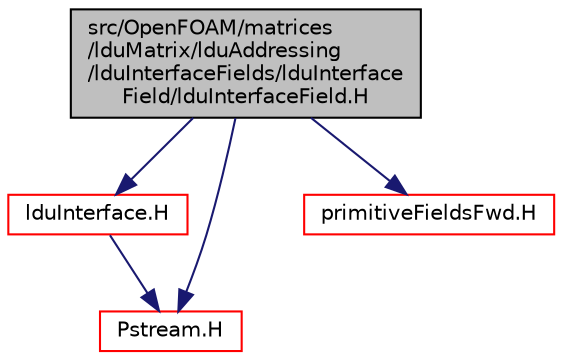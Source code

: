 digraph "src/OpenFOAM/matrices/lduMatrix/lduAddressing/lduInterfaceFields/lduInterfaceField/lduInterfaceField.H"
{
  bgcolor="transparent";
  edge [fontname="Helvetica",fontsize="10",labelfontname="Helvetica",labelfontsize="10"];
  node [fontname="Helvetica",fontsize="10",shape=record];
  Node0 [label="src/OpenFOAM/matrices\l/lduMatrix/lduAddressing\l/lduInterfaceFields/lduInterface\lField/lduInterfaceField.H",height=0.2,width=0.4,color="black", fillcolor="grey75", style="filled", fontcolor="black"];
  Node0 -> Node1 [color="midnightblue",fontsize="10",style="solid",fontname="Helvetica"];
  Node1 [label="lduInterface.H",height=0.2,width=0.4,color="red",URL="$a11267.html"];
  Node1 -> Node97 [color="midnightblue",fontsize="10",style="solid",fontname="Helvetica"];
  Node97 [label="Pstream.H",height=0.2,width=0.4,color="red",URL="$a09860.html"];
  Node0 -> Node98 [color="midnightblue",fontsize="10",style="solid",fontname="Helvetica"];
  Node98 [label="primitiveFieldsFwd.H",height=0.2,width=0.4,color="red",URL="$a10352.html",tooltip="Forward declarations of the specialisations of Field<T> for scalar, vector and tensor. "];
  Node0 -> Node97 [color="midnightblue",fontsize="10",style="solid",fontname="Helvetica"];
}
